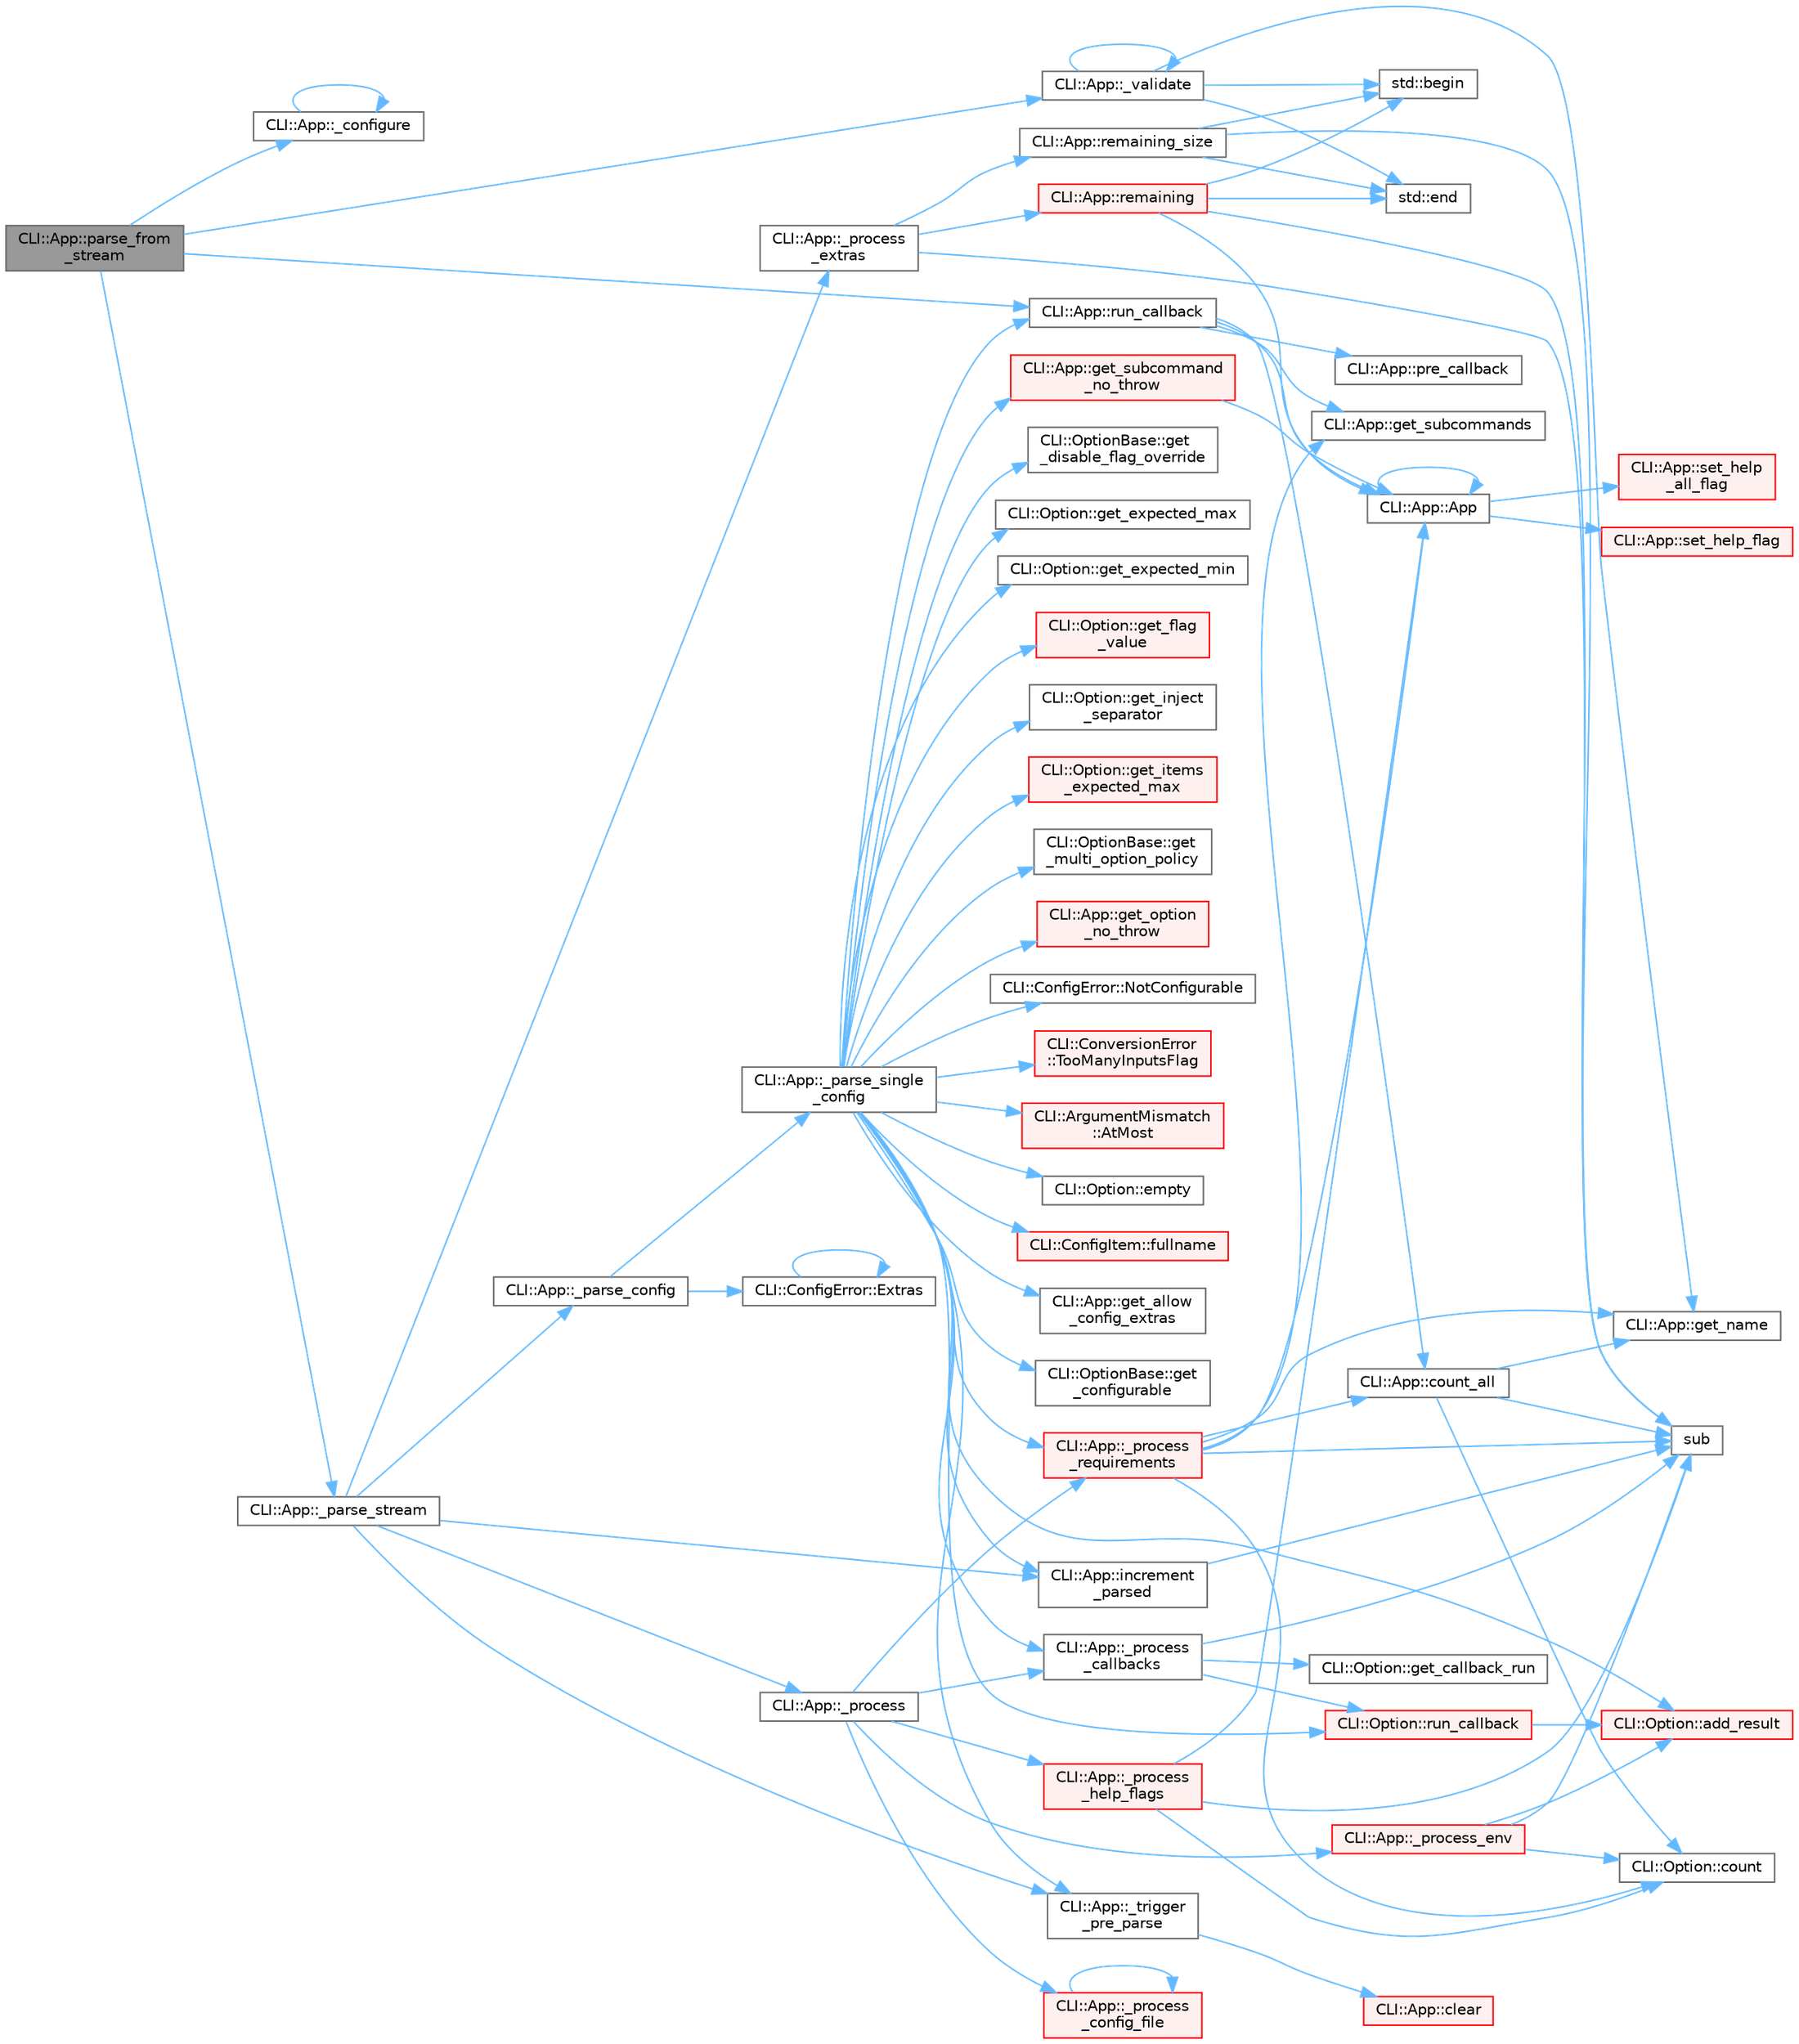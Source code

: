 digraph "CLI::App::parse_from_stream"
{
 // LATEX_PDF_SIZE
  bgcolor="transparent";
  edge [fontname=Helvetica,fontsize=10,labelfontname=Helvetica,labelfontsize=10];
  node [fontname=Helvetica,fontsize=10,shape=box,height=0.2,width=0.4];
  rankdir="LR";
  Node1 [id="Node000001",label="CLI::App::parse_from\l_stream",height=0.2,width=0.4,color="gray40", fillcolor="grey60", style="filled", fontcolor="black",tooltip=" "];
  Node1 -> Node2 [id="edge1_Node000001_Node000002",color="steelblue1",style="solid",tooltip=" "];
  Node2 [id="Node000002",label="CLI::App::_configure",height=0.2,width=0.4,color="grey40", fillcolor="white", style="filled",URL="$class_c_l_i_1_1_app.html#a496b661f1faf3aed1ca4eaf4cf6c2871",tooltip=" "];
  Node2 -> Node2 [id="edge2_Node000002_Node000002",color="steelblue1",style="solid",tooltip=" "];
  Node1 -> Node3 [id="edge3_Node000001_Node000003",color="steelblue1",style="solid",tooltip=" "];
  Node3 [id="Node000003",label="CLI::App::_parse_stream",height=0.2,width=0.4,color="grey40", fillcolor="white", style="filled",URL="$class_c_l_i_1_1_app.html#a72846e32f5fff4782169ff97929ae067",tooltip="Internal function to parse a stream"];
  Node3 -> Node4 [id="edge4_Node000003_Node000004",color="steelblue1",style="solid",tooltip=" "];
  Node4 [id="Node000004",label="CLI::App::_parse_config",height=0.2,width=0.4,color="grey40", fillcolor="white", style="filled",URL="$class_c_l_i_1_1_app.html#aa3f96d744e16d91cf8a0184c77b04cea",tooltip=" "];
  Node4 -> Node5 [id="edge5_Node000004_Node000005",color="steelblue1",style="solid",tooltip=" "];
  Node5 [id="Node000005",label="CLI::App::_parse_single\l_config",height=0.2,width=0.4,color="grey40", fillcolor="white", style="filled",URL="$class_c_l_i_1_1_app.html#ae074832393118ecb597099b13794343d",tooltip="Fill in a single config option"];
  Node5 -> Node6 [id="edge6_Node000005_Node000006",color="steelblue1",style="solid",tooltip=" "];
  Node6 [id="Node000006",label="CLI::App::_process\l_callbacks",height=0.2,width=0.4,color="grey40", fillcolor="white", style="filled",URL="$class_c_l_i_1_1_app.html#ac6516089c28007d8502bb48067a60c85",tooltip="Process callbacks. Runs on all subcommands."];
  Node6 -> Node7 [id="edge7_Node000006_Node000007",color="steelblue1",style="solid",tooltip=" "];
  Node7 [id="Node000007",label="CLI::Option::get_callback_run",height=0.2,width=0.4,color="grey40", fillcolor="white", style="filled",URL="$class_c_l_i_1_1_option.html#a4c0023b0ba34fb5f230a8f09f035bd41",tooltip="See if the callback has been run already"];
  Node6 -> Node8 [id="edge8_Node000006_Node000008",color="steelblue1",style="solid",tooltip=" "];
  Node8 [id="Node000008",label="CLI::Option::run_callback",height=0.2,width=0.4,color="red", fillcolor="#FFF0F0", style="filled",URL="$class_c_l_i_1_1_option.html#a3f124f1827ca11033d591b5673fc2ac2",tooltip="Process the callback"];
  Node8 -> Node40 [id="edge9_Node000008_Node000040",color="steelblue1",style="solid",tooltip=" "];
  Node40 [id="Node000040",label="CLI::Option::add_result",height=0.2,width=0.4,color="red", fillcolor="#FFF0F0", style="filled",URL="$class_c_l_i_1_1_option.html#ae2f3035c86ed75260c3871a653f5e013",tooltip="Puts a result at the end"];
  Node6 -> Node97 [id="edge10_Node000006_Node000097",color="steelblue1",style="solid",tooltip=" "];
  Node97 [id="Node000097",label="sub",height=0.2,width=0.4,color="grey40", fillcolor="white", style="filled",URL="$svd__common_8h.html#abbcc1b1ba3de417b2c556b7a2f6d54f6",tooltip=" "];
  Node5 -> Node98 [id="edge11_Node000005_Node000098",color="steelblue1",style="solid",tooltip=" "];
  Node98 [id="Node000098",label="CLI::App::_process\l_requirements",height=0.2,width=0.4,color="red", fillcolor="#FFF0F0", style="filled",URL="$class_c_l_i_1_1_app.html#a3840d250a48a79d944900932f697a026",tooltip="Verify required options and cross requirements. Subcommands too (only if selected)."];
  Node98 -> Node99 [id="edge12_Node000098_Node000099",color="steelblue1",style="solid",tooltip=" "];
  Node99 [id="Node000099",label="CLI::App::App",height=0.2,width=0.4,color="grey40", fillcolor="white", style="filled",URL="$class_c_l_i_1_1_app.html#a8f5ebc36dcdff351cce50e3d3b89974f",tooltip="Special private constructor for subcommand"];
  Node99 -> Node99 [id="edge13_Node000099_Node000099",color="steelblue1",style="solid",tooltip=" "];
  Node99 -> Node100 [id="edge14_Node000099_Node000100",color="steelblue1",style="solid",tooltip=" "];
  Node100 [id="Node000100",label="CLI::App::set_help\l_all_flag",height=0.2,width=0.4,color="red", fillcolor="#FFF0F0", style="filled",URL="$class_c_l_i_1_1_app.html#af73694f6a3cc42e29e7274b77fdb5720",tooltip="Set a help all flag, replaced the existing one if present"];
  Node99 -> Node118 [id="edge15_Node000099_Node000118",color="steelblue1",style="solid",tooltip=" "];
  Node118 [id="Node000118",label="CLI::App::set_help_flag",height=0.2,width=0.4,color="red", fillcolor="#FFF0F0", style="filled",URL="$class_c_l_i_1_1_app.html#a0d5c8de603f1911aee549b649c68e083",tooltip="Set a help flag, replace the existing one if present"];
  Node98 -> Node119 [id="edge16_Node000098_Node000119",color="steelblue1",style="solid",tooltip=" "];
  Node119 [id="Node000119",label="CLI::Option::count",height=0.2,width=0.4,color="grey40", fillcolor="white", style="filled",URL="$class_c_l_i_1_1_option.html#a80fde04b01db5b894001fb9c0c86be88",tooltip="Count the total number of times an option was passed"];
  Node98 -> Node120 [id="edge17_Node000098_Node000120",color="steelblue1",style="solid",tooltip=" "];
  Node120 [id="Node000120",label="CLI::App::count_all",height=0.2,width=0.4,color="grey40", fillcolor="white", style="filled",URL="$class_c_l_i_1_1_app.html#a3bb4dd36c5381cd168ab76ee8551c92e",tooltip=" "];
  Node120 -> Node119 [id="edge18_Node000120_Node000119",color="steelblue1",style="solid",tooltip=" "];
  Node120 -> Node121 [id="edge19_Node000120_Node000121",color="steelblue1",style="solid",tooltip=" "];
  Node121 [id="Node000121",label="CLI::App::get_name",height=0.2,width=0.4,color="grey40", fillcolor="white", style="filled",URL="$class_c_l_i_1_1_app.html#af49a4f4b6c019a65a10b3c1bd830a1f8",tooltip="Get the name of the current app"];
  Node120 -> Node97 [id="edge20_Node000120_Node000097",color="steelblue1",style="solid",tooltip=" "];
  Node98 -> Node121 [id="edge21_Node000098_Node000121",color="steelblue1",style="solid",tooltip=" "];
  Node98 -> Node125 [id="edge22_Node000098_Node000125",color="steelblue1",style="solid",tooltip=" "];
  Node125 [id="Node000125",label="CLI::App::get_subcommands",height=0.2,width=0.4,color="grey40", fillcolor="white", style="filled",URL="$class_c_l_i_1_1_app.html#acf060646654eaf47a4cf608f5e4d03b1",tooltip=" "];
  Node98 -> Node97 [id="edge23_Node000098_Node000097",color="steelblue1",style="solid",tooltip=" "];
  Node5 -> Node129 [id="edge24_Node000005_Node000129",color="steelblue1",style="solid",tooltip=" "];
  Node129 [id="Node000129",label="CLI::App::_trigger\l_pre_parse",height=0.2,width=0.4,color="grey40", fillcolor="white", style="filled",URL="$class_c_l_i_1_1_app.html#a57077112a33519d62d231789443f2651",tooltip="Trigger the pre_parse callback if needed"];
  Node129 -> Node130 [id="edge25_Node000129_Node000130",color="steelblue1",style="solid",tooltip=" "];
  Node130 [id="Node000130",label="CLI::App::clear",height=0.2,width=0.4,color="red", fillcolor="#FFF0F0", style="filled",URL="$class_c_l_i_1_1_app.html#a7bb470114825ed4b4cdc1421e967f02d",tooltip="Reset the parsed data"];
  Node5 -> Node40 [id="edge26_Node000005_Node000040",color="steelblue1",style="solid",tooltip=" "];
  Node5 -> Node14 [id="edge27_Node000005_Node000014",color="steelblue1",style="solid",tooltip=" "];
  Node14 [id="Node000014",label="CLI::ArgumentMismatch\l::AtMost",height=0.2,width=0.4,color="red", fillcolor="#FFF0F0", style="filled",URL="$class_c_l_i_1_1_argument_mismatch.html#ae13fac165ff6b4fdc588d364dbaa85bf",tooltip=" "];
  Node5 -> Node28 [id="edge28_Node000005_Node000028",color="steelblue1",style="solid",tooltip=" "];
  Node28 [id="Node000028",label="CLI::Option::empty",height=0.2,width=0.4,color="grey40", fillcolor="white", style="filled",URL="$class_c_l_i_1_1_option.html#ab9d324306095b7af93bc09812f5b4dec",tooltip="True if the option was not passed"];
  Node5 -> Node132 [id="edge29_Node000005_Node000132",color="steelblue1",style="solid",tooltip=" "];
  Node132 [id="Node000132",label="CLI::ConfigItem::fullname",height=0.2,width=0.4,color="red", fillcolor="#FFF0F0", style="filled",URL="$struct_c_l_i_1_1_config_item.html#ac829bf741affddf7e7a292d8f9cc4dab",tooltip="The list of parents and name joined by \".\""];
  Node5 -> Node133 [id="edge30_Node000005_Node000133",color="steelblue1",style="solid",tooltip=" "];
  Node133 [id="Node000133",label="CLI::App::get_allow\l_config_extras",height=0.2,width=0.4,color="grey40", fillcolor="white", style="filled",URL="$class_c_l_i_1_1_app.html#ad07e5cd44e37fa6adc36bde110ab963a",tooltip="Get the status of allow extras"];
  Node5 -> Node134 [id="edge31_Node000005_Node000134",color="steelblue1",style="solid",tooltip=" "];
  Node134 [id="Node000134",label="CLI::OptionBase::get\l_configurable",height=0.2,width=0.4,color="grey40", fillcolor="white", style="filled",URL="$class_c_l_i_1_1_option_base.html#a794bf202a485c85be3337a1989b210f5",tooltip="The status of configurable"];
  Node5 -> Node135 [id="edge32_Node000005_Node000135",color="steelblue1",style="solid",tooltip=" "];
  Node135 [id="Node000135",label="CLI::OptionBase::get\l_disable_flag_override",height=0.2,width=0.4,color="grey40", fillcolor="white", style="filled",URL="$class_c_l_i_1_1_option_base.html#ae86ec9b363f987e6ee429c758964e314",tooltip="The status of configurable"];
  Node5 -> Node42 [id="edge33_Node000005_Node000042",color="steelblue1",style="solid",tooltip=" "];
  Node42 [id="Node000042",label="CLI::Option::get_expected_max",height=0.2,width=0.4,color="grey40", fillcolor="white", style="filled",URL="$class_c_l_i_1_1_option.html#abc2f07af59e6a602ea6295486360f349",tooltip="The max number of times the option expects to be included"];
  Node5 -> Node136 [id="edge34_Node000005_Node000136",color="steelblue1",style="solid",tooltip=" "];
  Node136 [id="Node000136",label="CLI::Option::get_expected_min",height=0.2,width=0.4,color="grey40", fillcolor="white", style="filled",URL="$class_c_l_i_1_1_option.html#aba45c2317a24bbecd46778a0ed8a1951",tooltip="The number of times the option expects to be included"];
  Node5 -> Node29 [id="edge35_Node000005_Node000029",color="steelblue1",style="solid",tooltip=" "];
  Node29 [id="Node000029",label="CLI::Option::get_flag\l_value",height=0.2,width=0.4,color="red", fillcolor="#FFF0F0", style="filled",URL="$class_c_l_i_1_1_option.html#aa006173c1a09b0ed01bff4b305b042ca",tooltip=" "];
  Node5 -> Node137 [id="edge36_Node000005_Node000137",color="steelblue1",style="solid",tooltip=" "];
  Node137 [id="Node000137",label="CLI::Option::get_inject\l_separator",height=0.2,width=0.4,color="grey40", fillcolor="white", style="filled",URL="$class_c_l_i_1_1_option.html#a88a9148534376eb78670c21c4fa71784",tooltip="Return the inject_separator flag"];
  Node5 -> Node15 [id="edge37_Node000005_Node000015",color="steelblue1",style="solid",tooltip=" "];
  Node15 [id="Node000015",label="CLI::Option::get_items\l_expected_max",height=0.2,width=0.4,color="red", fillcolor="#FFF0F0", style="filled",URL="$class_c_l_i_1_1_option.html#a7bdc3555509b93cbd8d5b9b2ccb3b016",tooltip="Get the maximum number of items expected to be returned and used for the callback"];
  Node5 -> Node138 [id="edge38_Node000005_Node000138",color="steelblue1",style="solid",tooltip=" "];
  Node138 [id="Node000138",label="CLI::OptionBase::get\l_multi_option_policy",height=0.2,width=0.4,color="grey40", fillcolor="white", style="filled",URL="$class_c_l_i_1_1_option_base.html#a7005856406c1e8ca05ad3aa7f9226cda",tooltip="The status of the multi option policy"];
  Node5 -> Node104 [id="edge39_Node000005_Node000104",color="steelblue1",style="solid",tooltip=" "];
  Node104 [id="Node000104",label="CLI::App::get_option\l_no_throw",height=0.2,width=0.4,color="red", fillcolor="#FFF0F0", style="filled",URL="$class_c_l_i_1_1_app.html#a029d50d6fdfde25e7f3e94ef2e525ccc",tooltip="Get an option by name (noexcept non-const version)"];
  Node5 -> Node139 [id="edge40_Node000005_Node000139",color="steelblue1",style="solid",tooltip=" "];
  Node139 [id="Node000139",label="CLI::App::get_subcommand\l_no_throw",height=0.2,width=0.4,color="red", fillcolor="#FFF0F0", style="filled",URL="$class_c_l_i_1_1_app.html#a82646dab94512252952125c694568f97",tooltip=" "];
  Node139 -> Node99 [id="edge41_Node000139_Node000099",color="steelblue1",style="solid",tooltip=" "];
  Node5 -> Node141 [id="edge42_Node000005_Node000141",color="steelblue1",style="solid",tooltip=" "];
  Node141 [id="Node000141",label="CLI::App::increment\l_parsed",height=0.2,width=0.4,color="grey40", fillcolor="white", style="filled",URL="$class_c_l_i_1_1_app.html#a4fc023a136ef5d295fc551748422a364",tooltip="Internal function to recursively increment the parsed counter on the current app as well unnamed subc..."];
  Node141 -> Node97 [id="edge43_Node000141_Node000097",color="steelblue1",style="solid",tooltip=" "];
  Node5 -> Node142 [id="edge44_Node000005_Node000142",color="steelblue1",style="solid",tooltip=" "];
  Node142 [id="Node000142",label="CLI::ConfigError::NotConfigurable",height=0.2,width=0.4,color="grey40", fillcolor="white", style="filled",URL="$class_c_l_i_1_1_config_error.html#a909ce236b2deb557277721a8cb8bcbcc",tooltip=" "];
  Node5 -> Node143 [id="edge45_Node000005_Node000143",color="steelblue1",style="solid",tooltip=" "];
  Node143 [id="Node000143",label="CLI::App::run_callback",height=0.2,width=0.4,color="grey40", fillcolor="white", style="filled",URL="$class_c_l_i_1_1_app.html#a69fd5aeae3dc62e9774094cc46dd92b7",tooltip="Internal function to run (App) callback, bottom up"];
  Node143 -> Node99 [id="edge46_Node000143_Node000099",color="steelblue1",style="solid",tooltip=" "];
  Node143 -> Node120 [id="edge47_Node000143_Node000120",color="steelblue1",style="solid",tooltip=" "];
  Node143 -> Node125 [id="edge48_Node000143_Node000125",color="steelblue1",style="solid",tooltip=" "];
  Node143 -> Node144 [id="edge49_Node000143_Node000144",color="steelblue1",style="solid",tooltip=" "];
  Node144 [id="Node000144",label="CLI::App::pre_callback",height=0.2,width=0.4,color="grey40", fillcolor="white", style="filled",URL="$class_c_l_i_1_1_app.html#a5d74be8e210e779874584a3336aaf506",tooltip=" "];
  Node5 -> Node8 [id="edge50_Node000005_Node000008",color="steelblue1",style="solid",tooltip=" "];
  Node5 -> Node145 [id="edge51_Node000005_Node000145",color="steelblue1",style="solid",tooltip=" "];
  Node145 [id="Node000145",label="CLI::ConversionError\l::TooManyInputsFlag",height=0.2,width=0.4,color="red", fillcolor="#FFF0F0", style="filled",URL="$class_c_l_i_1_1_conversion_error.html#afcf6df5e47b430c4083465a07f2ba037",tooltip=" "];
  Node4 -> Node147 [id="edge52_Node000004_Node000147",color="steelblue1",style="solid",tooltip=" "];
  Node147 [id="Node000147",label="CLI::ConfigError::Extras",height=0.2,width=0.4,color="grey40", fillcolor="white", style="filled",URL="$class_c_l_i_1_1_config_error.html#ac99a7b10ea5e947f4a89a82f7a40870c",tooltip=" "];
  Node147 -> Node147 [id="edge53_Node000147_Node000147",color="steelblue1",style="solid",tooltip=" "];
  Node3 -> Node148 [id="edge54_Node000003_Node000148",color="steelblue1",style="solid",tooltip=" "];
  Node148 [id="Node000148",label="CLI::App::_process",height=0.2,width=0.4,color="grey40", fillcolor="white", style="filled",URL="$class_c_l_i_1_1_app.html#a967bc16be75497ee8fe18728d3750a7d",tooltip="Process callbacks and such."];
  Node148 -> Node6 [id="edge55_Node000148_Node000006",color="steelblue1",style="solid",tooltip=" "];
  Node148 -> Node149 [id="edge56_Node000148_Node000149",color="steelblue1",style="solid",tooltip=" "];
  Node149 [id="Node000149",label="CLI::App::_process\l_config_file",height=0.2,width=0.4,color="red", fillcolor="#FFF0F0", style="filled",URL="$class_c_l_i_1_1_app.html#a4f7167feaea8b3cc01e1ac76dee0d7e1",tooltip="Read and process a configuration file (main app only)"];
  Node149 -> Node149 [id="edge57_Node000149_Node000149",color="steelblue1",style="solid",tooltip=" "];
  Node148 -> Node151 [id="edge58_Node000148_Node000151",color="steelblue1",style="solid",tooltip=" "];
  Node151 [id="Node000151",label="CLI::App::_process_env",height=0.2,width=0.4,color="red", fillcolor="#FFF0F0", style="filled",URL="$class_c_l_i_1_1_app.html#a7045703777a6954efb589983c4325770",tooltip="Get envname options if not yet passed. Runs on all subcommands."];
  Node151 -> Node40 [id="edge59_Node000151_Node000040",color="steelblue1",style="solid",tooltip=" "];
  Node151 -> Node119 [id="edge60_Node000151_Node000119",color="steelblue1",style="solid",tooltip=" "];
  Node151 -> Node97 [id="edge61_Node000151_Node000097",color="steelblue1",style="solid",tooltip=" "];
  Node148 -> Node152 [id="edge62_Node000148_Node000152",color="steelblue1",style="solid",tooltip=" "];
  Node152 [id="Node000152",label="CLI::App::_process\l_help_flags",height=0.2,width=0.4,color="red", fillcolor="#FFF0F0", style="filled",URL="$class_c_l_i_1_1_app.html#a3516feafb524231a5f2ab07e75d54afe",tooltip=" "];
  Node152 -> Node99 [id="edge63_Node000152_Node000099",color="steelblue1",style="solid",tooltip=" "];
  Node152 -> Node119 [id="edge64_Node000152_Node000119",color="steelblue1",style="solid",tooltip=" "];
  Node152 -> Node97 [id="edge65_Node000152_Node000097",color="steelblue1",style="solid",tooltip=" "];
  Node148 -> Node98 [id="edge66_Node000148_Node000098",color="steelblue1",style="solid",tooltip=" "];
  Node3 -> Node155 [id="edge67_Node000003_Node000155",color="steelblue1",style="solid",tooltip=" "];
  Node155 [id="Node000155",label="CLI::App::_process\l_extras",height=0.2,width=0.4,color="grey40", fillcolor="white", style="filled",URL="$class_c_l_i_1_1_app.html#a9cab239146435fc19085b7f7081d00c7",tooltip="Throw an error if anything is left over and should not be."];
  Node155 -> Node156 [id="edge68_Node000155_Node000156",color="steelblue1",style="solid",tooltip=" "];
  Node156 [id="Node000156",label="CLI::App::remaining",height=0.2,width=0.4,color="red", fillcolor="#FFF0F0", style="filled",URL="$class_c_l_i_1_1_app.html#a2d322ab49ac0e7a937014c0a3e4e0d9f",tooltip="This returns the missing options from the current subcommand"];
  Node156 -> Node99 [id="edge69_Node000156_Node000099",color="steelblue1",style="solid",tooltip=" "];
  Node156 -> Node22 [id="edge70_Node000156_Node000022",color="steelblue1",style="solid",tooltip=" "];
  Node22 [id="Node000022",label="std::begin",height=0.2,width=0.4,color="grey40", fillcolor="white", style="filled",URL="$namespacestd.html#aec76fc52a775d29bc4058c8e1405045a",tooltip=" "];
  Node156 -> Node23 [id="edge71_Node000156_Node000023",color="steelblue1",style="solid",tooltip=" "];
  Node23 [id="Node000023",label="std::end",height=0.2,width=0.4,color="grey40", fillcolor="white", style="filled",URL="$namespacestd.html#a35f71a4c49ddf38bb590177e3a4b2598",tooltip=" "];
  Node156 -> Node97 [id="edge72_Node000156_Node000097",color="steelblue1",style="solid",tooltip=" "];
  Node155 -> Node158 [id="edge73_Node000155_Node000158",color="steelblue1",style="solid",tooltip=" "];
  Node158 [id="Node000158",label="CLI::App::remaining_size",height=0.2,width=0.4,color="grey40", fillcolor="white", style="filled",URL="$class_c_l_i_1_1_app.html#a052da033d29b8ed67be7bdc405f949a0",tooltip="This returns the number of remaining options, minus the – separator"];
  Node158 -> Node22 [id="edge74_Node000158_Node000022",color="steelblue1",style="solid",tooltip=" "];
  Node158 -> Node23 [id="edge75_Node000158_Node000023",color="steelblue1",style="solid",tooltip=" "];
  Node158 -> Node97 [id="edge76_Node000158_Node000097",color="steelblue1",style="solid",tooltip=" "];
  Node155 -> Node97 [id="edge77_Node000155_Node000097",color="steelblue1",style="solid",tooltip=" "];
  Node3 -> Node129 [id="edge78_Node000003_Node000129",color="steelblue1",style="solid",tooltip=" "];
  Node3 -> Node141 [id="edge79_Node000003_Node000141",color="steelblue1",style="solid",tooltip=" "];
  Node1 -> Node159 [id="edge80_Node000001_Node000159",color="steelblue1",style="solid",tooltip=" "];
  Node159 [id="Node000159",label="CLI::App::_validate",height=0.2,width=0.4,color="grey40", fillcolor="white", style="filled",URL="$class_c_l_i_1_1_app.html#a613c506e32b8c25a74a6fa5cf90bc880",tooltip=" "];
  Node159 -> Node159 [id="edge81_Node000159_Node000159",color="steelblue1",style="solid",tooltip=" "];
  Node159 -> Node22 [id="edge82_Node000159_Node000022",color="steelblue1",style="solid",tooltip=" "];
  Node159 -> Node23 [id="edge83_Node000159_Node000023",color="steelblue1",style="solid",tooltip=" "];
  Node159 -> Node121 [id="edge84_Node000159_Node000121",color="steelblue1",style="solid",tooltip=" "];
  Node1 -> Node143 [id="edge85_Node000001_Node000143",color="steelblue1",style="solid",tooltip=" "];
}
